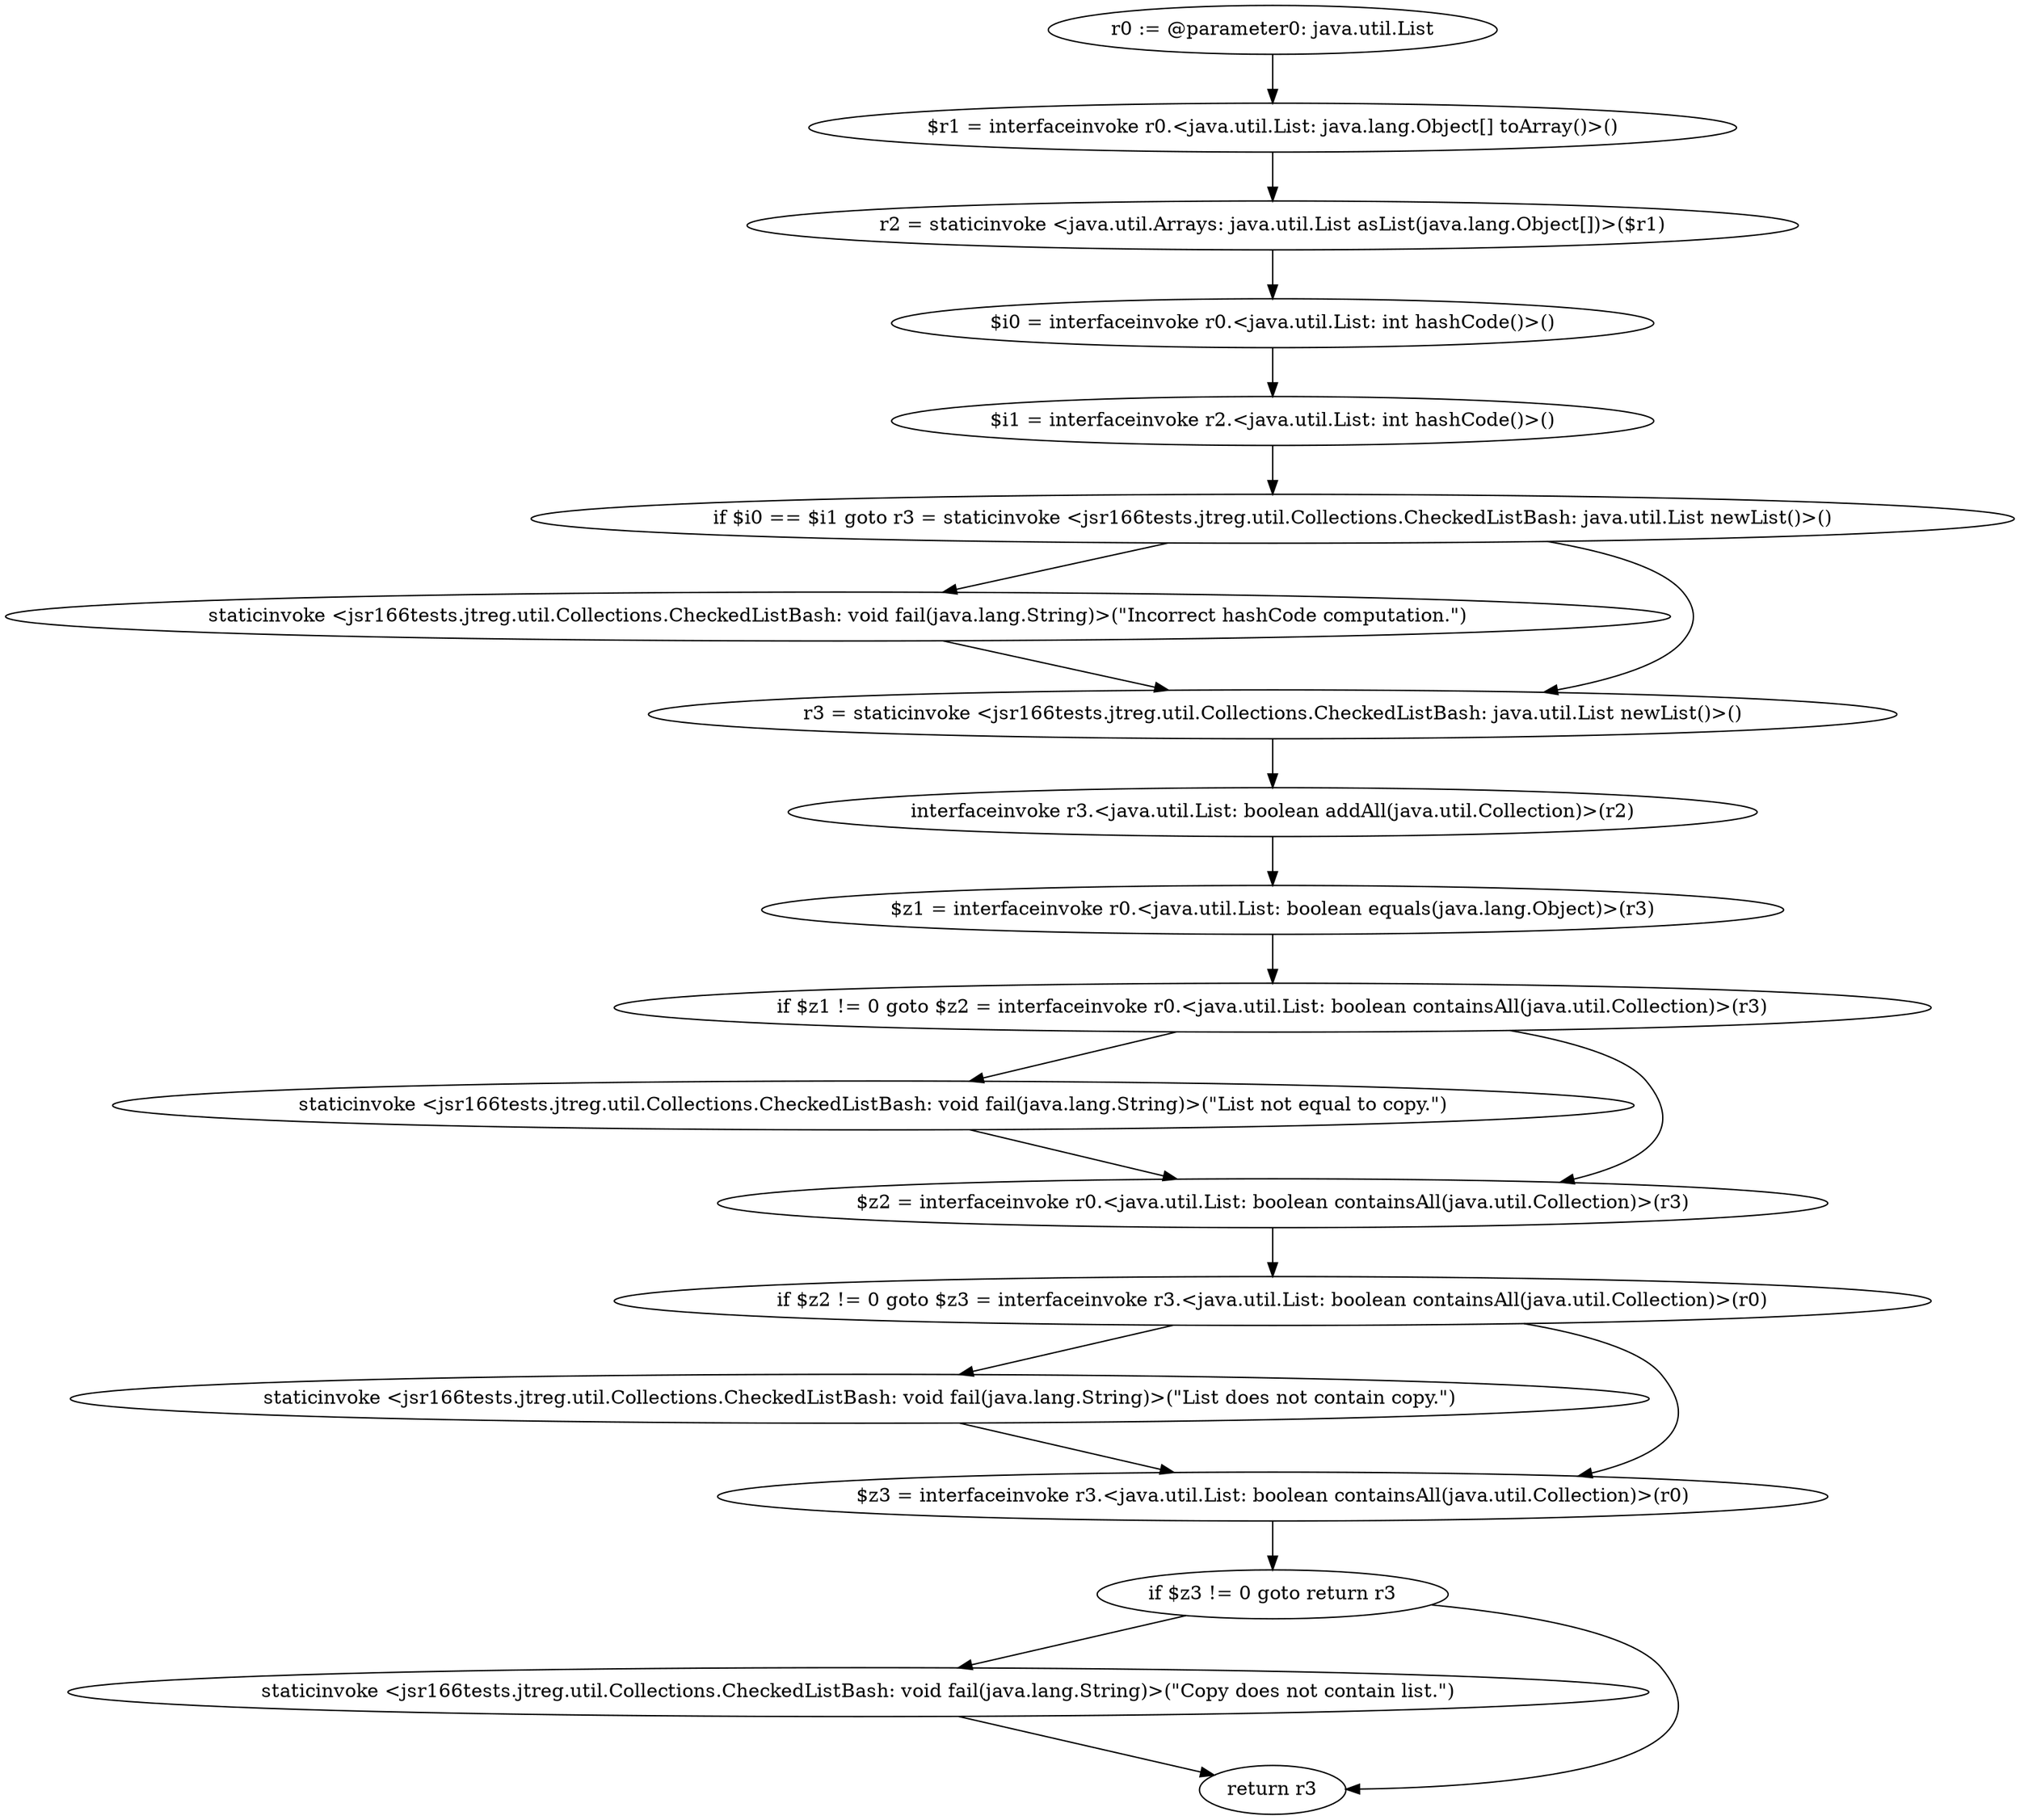 digraph "unitGraph" {
    "r0 := @parameter0: java.util.List"
    "$r1 = interfaceinvoke r0.<java.util.List: java.lang.Object[] toArray()>()"
    "r2 = staticinvoke <java.util.Arrays: java.util.List asList(java.lang.Object[])>($r1)"
    "$i0 = interfaceinvoke r0.<java.util.List: int hashCode()>()"
    "$i1 = interfaceinvoke r2.<java.util.List: int hashCode()>()"
    "if $i0 == $i1 goto r3 = staticinvoke <jsr166tests.jtreg.util.Collections.CheckedListBash: java.util.List newList()>()"
    "staticinvoke <jsr166tests.jtreg.util.Collections.CheckedListBash: void fail(java.lang.String)>(\"Incorrect hashCode computation.\")"
    "r3 = staticinvoke <jsr166tests.jtreg.util.Collections.CheckedListBash: java.util.List newList()>()"
    "interfaceinvoke r3.<java.util.List: boolean addAll(java.util.Collection)>(r2)"
    "$z1 = interfaceinvoke r0.<java.util.List: boolean equals(java.lang.Object)>(r3)"
    "if $z1 != 0 goto $z2 = interfaceinvoke r0.<java.util.List: boolean containsAll(java.util.Collection)>(r3)"
    "staticinvoke <jsr166tests.jtreg.util.Collections.CheckedListBash: void fail(java.lang.String)>(\"List not equal to copy.\")"
    "$z2 = interfaceinvoke r0.<java.util.List: boolean containsAll(java.util.Collection)>(r3)"
    "if $z2 != 0 goto $z3 = interfaceinvoke r3.<java.util.List: boolean containsAll(java.util.Collection)>(r0)"
    "staticinvoke <jsr166tests.jtreg.util.Collections.CheckedListBash: void fail(java.lang.String)>(\"List does not contain copy.\")"
    "$z3 = interfaceinvoke r3.<java.util.List: boolean containsAll(java.util.Collection)>(r0)"
    "if $z3 != 0 goto return r3"
    "staticinvoke <jsr166tests.jtreg.util.Collections.CheckedListBash: void fail(java.lang.String)>(\"Copy does not contain list.\")"
    "return r3"
    "r0 := @parameter0: java.util.List"->"$r1 = interfaceinvoke r0.<java.util.List: java.lang.Object[] toArray()>()";
    "$r1 = interfaceinvoke r0.<java.util.List: java.lang.Object[] toArray()>()"->"r2 = staticinvoke <java.util.Arrays: java.util.List asList(java.lang.Object[])>($r1)";
    "r2 = staticinvoke <java.util.Arrays: java.util.List asList(java.lang.Object[])>($r1)"->"$i0 = interfaceinvoke r0.<java.util.List: int hashCode()>()";
    "$i0 = interfaceinvoke r0.<java.util.List: int hashCode()>()"->"$i1 = interfaceinvoke r2.<java.util.List: int hashCode()>()";
    "$i1 = interfaceinvoke r2.<java.util.List: int hashCode()>()"->"if $i0 == $i1 goto r3 = staticinvoke <jsr166tests.jtreg.util.Collections.CheckedListBash: java.util.List newList()>()";
    "if $i0 == $i1 goto r3 = staticinvoke <jsr166tests.jtreg.util.Collections.CheckedListBash: java.util.List newList()>()"->"staticinvoke <jsr166tests.jtreg.util.Collections.CheckedListBash: void fail(java.lang.String)>(\"Incorrect hashCode computation.\")";
    "if $i0 == $i1 goto r3 = staticinvoke <jsr166tests.jtreg.util.Collections.CheckedListBash: java.util.List newList()>()"->"r3 = staticinvoke <jsr166tests.jtreg.util.Collections.CheckedListBash: java.util.List newList()>()";
    "staticinvoke <jsr166tests.jtreg.util.Collections.CheckedListBash: void fail(java.lang.String)>(\"Incorrect hashCode computation.\")"->"r3 = staticinvoke <jsr166tests.jtreg.util.Collections.CheckedListBash: java.util.List newList()>()";
    "r3 = staticinvoke <jsr166tests.jtreg.util.Collections.CheckedListBash: java.util.List newList()>()"->"interfaceinvoke r3.<java.util.List: boolean addAll(java.util.Collection)>(r2)";
    "interfaceinvoke r3.<java.util.List: boolean addAll(java.util.Collection)>(r2)"->"$z1 = interfaceinvoke r0.<java.util.List: boolean equals(java.lang.Object)>(r3)";
    "$z1 = interfaceinvoke r0.<java.util.List: boolean equals(java.lang.Object)>(r3)"->"if $z1 != 0 goto $z2 = interfaceinvoke r0.<java.util.List: boolean containsAll(java.util.Collection)>(r3)";
    "if $z1 != 0 goto $z2 = interfaceinvoke r0.<java.util.List: boolean containsAll(java.util.Collection)>(r3)"->"staticinvoke <jsr166tests.jtreg.util.Collections.CheckedListBash: void fail(java.lang.String)>(\"List not equal to copy.\")";
    "if $z1 != 0 goto $z2 = interfaceinvoke r0.<java.util.List: boolean containsAll(java.util.Collection)>(r3)"->"$z2 = interfaceinvoke r0.<java.util.List: boolean containsAll(java.util.Collection)>(r3)";
    "staticinvoke <jsr166tests.jtreg.util.Collections.CheckedListBash: void fail(java.lang.String)>(\"List not equal to copy.\")"->"$z2 = interfaceinvoke r0.<java.util.List: boolean containsAll(java.util.Collection)>(r3)";
    "$z2 = interfaceinvoke r0.<java.util.List: boolean containsAll(java.util.Collection)>(r3)"->"if $z2 != 0 goto $z3 = interfaceinvoke r3.<java.util.List: boolean containsAll(java.util.Collection)>(r0)";
    "if $z2 != 0 goto $z3 = interfaceinvoke r3.<java.util.List: boolean containsAll(java.util.Collection)>(r0)"->"staticinvoke <jsr166tests.jtreg.util.Collections.CheckedListBash: void fail(java.lang.String)>(\"List does not contain copy.\")";
    "if $z2 != 0 goto $z3 = interfaceinvoke r3.<java.util.List: boolean containsAll(java.util.Collection)>(r0)"->"$z3 = interfaceinvoke r3.<java.util.List: boolean containsAll(java.util.Collection)>(r0)";
    "staticinvoke <jsr166tests.jtreg.util.Collections.CheckedListBash: void fail(java.lang.String)>(\"List does not contain copy.\")"->"$z3 = interfaceinvoke r3.<java.util.List: boolean containsAll(java.util.Collection)>(r0)";
    "$z3 = interfaceinvoke r3.<java.util.List: boolean containsAll(java.util.Collection)>(r0)"->"if $z3 != 0 goto return r3";
    "if $z3 != 0 goto return r3"->"staticinvoke <jsr166tests.jtreg.util.Collections.CheckedListBash: void fail(java.lang.String)>(\"Copy does not contain list.\")";
    "if $z3 != 0 goto return r3"->"return r3";
    "staticinvoke <jsr166tests.jtreg.util.Collections.CheckedListBash: void fail(java.lang.String)>(\"Copy does not contain list.\")"->"return r3";
}
